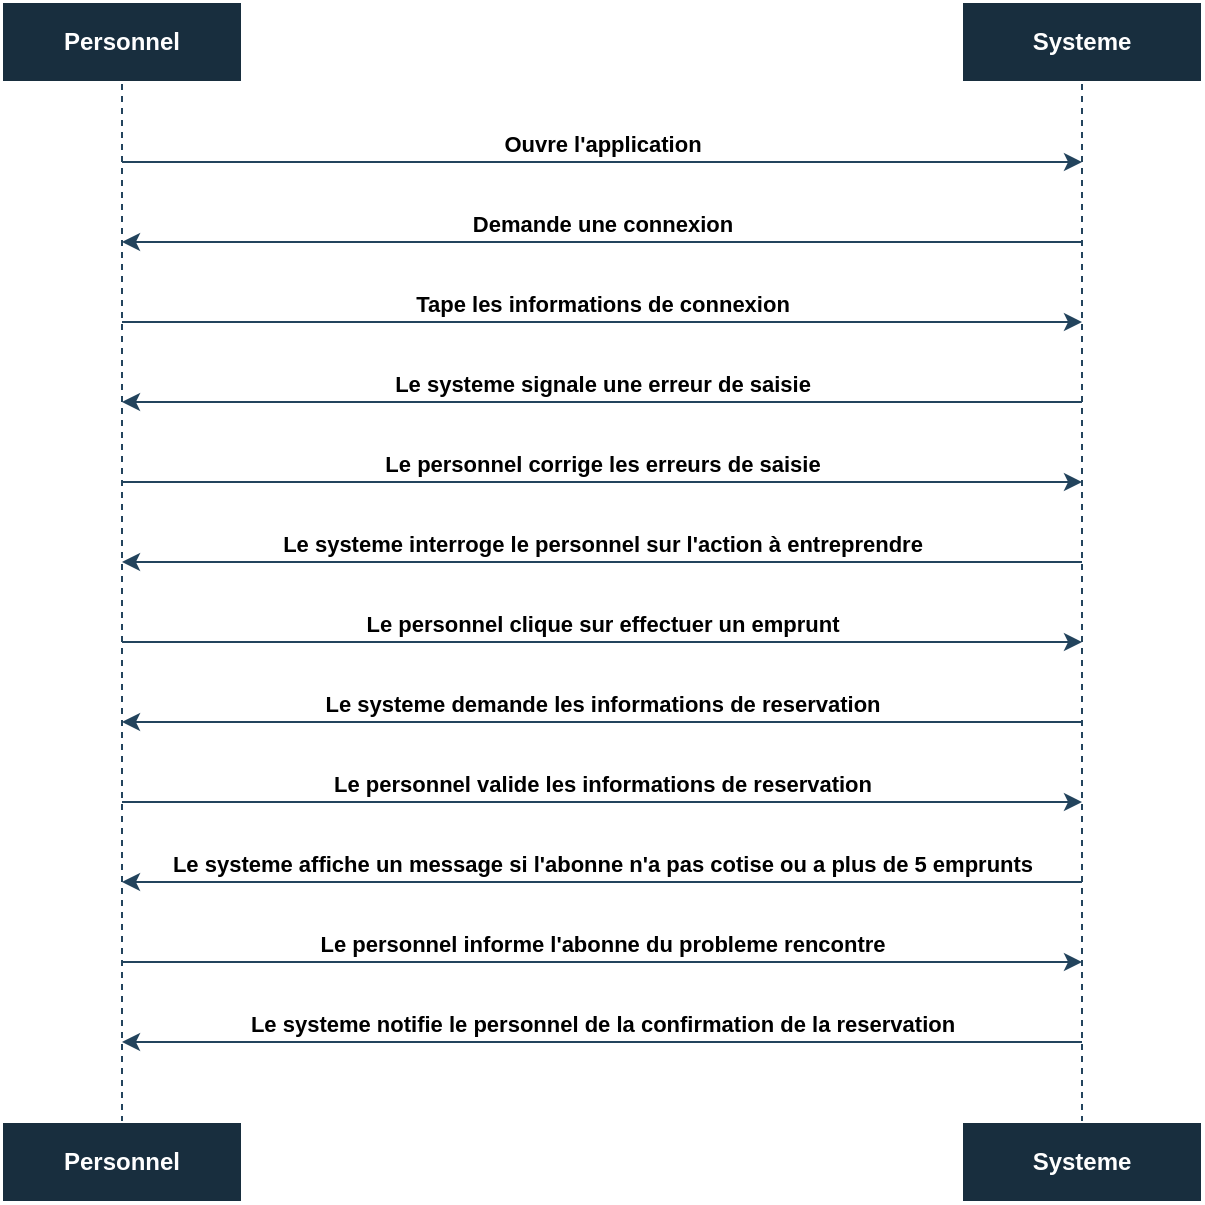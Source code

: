 <mxfile version="24.4.9" type="device">
  <diagram name="Page-1" id="BiHMvGf-YlTk_MyNeFy2">
    <mxGraphModel dx="1434" dy="725" grid="1" gridSize="10" guides="1" tooltips="1" connect="1" arrows="1" fold="1" page="1" pageScale="1" pageWidth="827" pageHeight="1169" math="0" shadow="0">
      <root>
        <mxCell id="0" />
        <mxCell id="1" parent="0" />
        <mxCell id="rec-dhnbpN8nFLodA-n3-2" value="&lt;span&gt;Personnel&lt;/span&gt;" style="rounded=0;whiteSpace=wrap;html=1;labelBackgroundColor=none;fillColor=#182E3E;strokeColor=#FFFFFF;fontColor=#FFFFFF;fontStyle=1" vertex="1" parent="1">
          <mxGeometry x="120" y="120" width="120" height="40" as="geometry" />
        </mxCell>
        <mxCell id="rec-dhnbpN8nFLodA-n3-4" value="" style="endArrow=none;dashed=1;html=1;rounded=0;entryX=0.5;entryY=1;entryDx=0;entryDy=0;exitX=0.5;exitY=0;exitDx=0;exitDy=0;labelBackgroundColor=none;strokeColor=#23445D;fontColor=default;fontStyle=1" edge="1" parent="1" source="rec-dhnbpN8nFLodA-n3-5" target="rec-dhnbpN8nFLodA-n3-2">
          <mxGeometry width="50" height="50" relative="1" as="geometry">
            <mxPoint x="180" y="540" as="sourcePoint" />
            <mxPoint x="210" y="270" as="targetPoint" />
          </mxGeometry>
        </mxCell>
        <mxCell id="rec-dhnbpN8nFLodA-n3-5" value="Personnel" style="rounded=0;whiteSpace=wrap;html=1;fontStyle=1;labelBackgroundColor=none;fillColor=#182E3E;strokeColor=#FFFFFF;fontColor=#FFFFFF;" vertex="1" parent="1">
          <mxGeometry x="120" y="680" width="120" height="40" as="geometry" />
        </mxCell>
        <mxCell id="rec-dhnbpN8nFLodA-n3-6" value="Systeme" style="rounded=0;whiteSpace=wrap;html=1;fontStyle=1;labelBackgroundColor=none;fillColor=#182E3E;strokeColor=#FFFFFF;fontColor=#FFFFFF;" vertex="1" parent="1">
          <mxGeometry x="600" y="120" width="120" height="40" as="geometry" />
        </mxCell>
        <mxCell id="rec-dhnbpN8nFLodA-n3-7" value="" style="endArrow=none;dashed=1;html=1;rounded=0;entryX=0.5;entryY=1;entryDx=0;entryDy=0;exitX=0.5;exitY=0;exitDx=0;exitDy=0;labelBackgroundColor=none;strokeColor=#23445D;fontColor=default;fontStyle=1" edge="1" parent="1" source="rec-dhnbpN8nFLodA-n3-8" target="rec-dhnbpN8nFLodA-n3-6">
          <mxGeometry width="50" height="50" relative="1" as="geometry">
            <mxPoint x="660" y="540" as="sourcePoint" />
            <mxPoint x="690" y="270" as="targetPoint" />
          </mxGeometry>
        </mxCell>
        <mxCell id="rec-dhnbpN8nFLodA-n3-8" value="&lt;span&gt;Systeme&lt;/span&gt;" style="rounded=0;whiteSpace=wrap;html=1;labelBackgroundColor=none;fillColor=#182E3E;strokeColor=#FFFFFF;fontColor=#FFFFFF;fontStyle=1" vertex="1" parent="1">
          <mxGeometry x="600" y="680" width="120" height="40" as="geometry" />
        </mxCell>
        <mxCell id="rec-dhnbpN8nFLodA-n3-10" value="Ouvre l&#39;application" style="endArrow=classic;html=1;rounded=0;labelBackgroundColor=none;strokeColor=#23445D;fontColor=default;fontStyle=1;labelPosition=center;verticalLabelPosition=top;align=center;verticalAlign=bottom;" edge="1" parent="1">
          <mxGeometry width="50" height="50" relative="1" as="geometry">
            <mxPoint x="180" y="200" as="sourcePoint" />
            <mxPoint x="660" y="200" as="targetPoint" />
          </mxGeometry>
        </mxCell>
        <mxCell id="rec-dhnbpN8nFLodA-n3-11" value="Le systeme affiche un message si l&#39;abonne n&#39;a pas cotise ou a plus de 5 emprunts" style="endArrow=classic;html=1;rounded=0;labelBackgroundColor=none;strokeColor=#23445D;fontColor=default;fontStyle=1;labelPosition=center;verticalLabelPosition=top;align=center;verticalAlign=bottom;" edge="1" parent="1">
          <mxGeometry width="50" height="50" relative="1" as="geometry">
            <mxPoint x="660" y="560" as="sourcePoint" />
            <mxPoint x="180" y="560" as="targetPoint" />
          </mxGeometry>
        </mxCell>
        <mxCell id="rec-dhnbpN8nFLodA-n3-12" value="Le systeme notifie le personnel de la confirmation de la reservation" style="endArrow=classic;html=1;rounded=0;labelBackgroundColor=none;strokeColor=#23445D;fontColor=default;fontStyle=1;labelPosition=center;verticalLabelPosition=top;align=center;verticalAlign=bottom;" edge="1" parent="1">
          <mxGeometry width="50" height="50" relative="1" as="geometry">
            <mxPoint x="660" y="640" as="sourcePoint" />
            <mxPoint x="180" y="640" as="targetPoint" />
          </mxGeometry>
        </mxCell>
        <mxCell id="rec-dhnbpN8nFLodA-n3-13" value="Le personnel informe l&#39;abonne du probleme rencontre" style="endArrow=classic;html=1;rounded=0;labelBackgroundColor=none;strokeColor=#23445D;fontColor=default;fontStyle=1;labelPosition=center;verticalLabelPosition=top;align=center;verticalAlign=bottom;" edge="1" parent="1">
          <mxGeometry width="50" height="50" relative="1" as="geometry">
            <mxPoint x="180" y="600" as="sourcePoint" />
            <mxPoint x="660" y="600" as="targetPoint" />
          </mxGeometry>
        </mxCell>
        <mxCell id="rec-dhnbpN8nFLodA-n3-14" value="Demande une connexion" style="endArrow=classic;html=1;rounded=0;curved=0;labelBackgroundColor=none;strokeColor=#23445D;fontColor=default;fontStyle=1;labelPosition=center;verticalLabelPosition=top;align=center;verticalAlign=bottom;" edge="1" parent="1">
          <mxGeometry width="50" height="50" relative="1" as="geometry">
            <mxPoint x="660" y="240" as="sourcePoint" />
            <mxPoint x="180" y="240" as="targetPoint" />
          </mxGeometry>
        </mxCell>
        <mxCell id="rec-dhnbpN8nFLodA-n3-15" value="Tape les informations de connexion" style="endArrow=classic;html=1;rounded=0;labelBackgroundColor=none;strokeColor=#23445D;fontColor=default;fontStyle=1;labelPosition=center;verticalLabelPosition=top;align=center;verticalAlign=bottom;" edge="1" parent="1">
          <mxGeometry width="50" height="50" relative="1" as="geometry">
            <mxPoint x="180" y="280" as="sourcePoint" />
            <mxPoint x="660" y="280" as="targetPoint" />
          </mxGeometry>
        </mxCell>
        <mxCell id="rec-dhnbpN8nFLodA-n3-16" value="Le systeme signale une erreur de saisie" style="endArrow=classic;html=1;rounded=0;labelBackgroundColor=none;strokeColor=#23445D;fontColor=default;fontStyle=1;labelPosition=center;verticalLabelPosition=top;align=center;verticalAlign=bottom;" edge="1" parent="1">
          <mxGeometry width="50" height="50" relative="1" as="geometry">
            <mxPoint x="660" y="320" as="sourcePoint" />
            <mxPoint x="180" y="320" as="targetPoint" />
          </mxGeometry>
        </mxCell>
        <mxCell id="rec-dhnbpN8nFLodA-n3-17" value="Le personnel corrige les erreurs de saisie" style="endArrow=classic;html=1;rounded=0;labelBackgroundColor=none;strokeColor=#23445D;fontColor=default;fontStyle=1;labelPosition=center;verticalLabelPosition=top;align=center;verticalAlign=bottom;" edge="1" parent="1">
          <mxGeometry width="50" height="50" relative="1" as="geometry">
            <mxPoint x="180" y="360" as="sourcePoint" />
            <mxPoint x="660" y="360" as="targetPoint" />
          </mxGeometry>
        </mxCell>
        <mxCell id="rec-dhnbpN8nFLodA-n3-18" value="Le systeme interroge le personnel sur l&#39;action à entreprendre" style="endArrow=classic;html=1;rounded=0;labelBackgroundColor=none;strokeColor=#23445D;fontColor=default;fontStyle=1;labelPosition=center;verticalLabelPosition=top;align=center;verticalAlign=bottom;" edge="1" parent="1">
          <mxGeometry width="50" height="50" relative="1" as="geometry">
            <mxPoint x="660" y="400" as="sourcePoint" />
            <mxPoint x="180" y="400" as="targetPoint" />
          </mxGeometry>
        </mxCell>
        <mxCell id="rec-dhnbpN8nFLodA-n3-19" value="Le personnel clique sur effectuer un emprunt" style="endArrow=classic;html=1;rounded=0;labelBackgroundColor=none;strokeColor=#23445D;fontColor=default;fontStyle=1;labelPosition=center;verticalLabelPosition=top;align=center;verticalAlign=bottom;" edge="1" parent="1">
          <mxGeometry width="50" height="50" relative="1" as="geometry">
            <mxPoint x="180" y="440" as="sourcePoint" />
            <mxPoint x="660" y="440" as="targetPoint" />
          </mxGeometry>
        </mxCell>
        <mxCell id="rec-dhnbpN8nFLodA-n3-20" value="Le systeme demande les informations de reservation" style="endArrow=classic;html=1;rounded=0;labelBackgroundColor=none;strokeColor=#23445D;fontColor=default;fontStyle=1;labelPosition=center;verticalLabelPosition=top;align=center;verticalAlign=bottom;" edge="1" parent="1">
          <mxGeometry width="50" height="50" relative="1" as="geometry">
            <mxPoint x="660" y="480" as="sourcePoint" />
            <mxPoint x="180" y="480" as="targetPoint" />
          </mxGeometry>
        </mxCell>
        <mxCell id="rec-dhnbpN8nFLodA-n3-21" value="Le personnel valide les informations de reservation" style="endArrow=classic;html=1;rounded=0;labelBackgroundColor=none;strokeColor=#23445D;fontColor=default;fontStyle=1;labelPosition=center;verticalLabelPosition=top;align=center;verticalAlign=bottom;" edge="1" parent="1">
          <mxGeometry width="50" height="50" relative="1" as="geometry">
            <mxPoint x="180" y="520" as="sourcePoint" />
            <mxPoint x="660" y="520" as="targetPoint" />
          </mxGeometry>
        </mxCell>
      </root>
    </mxGraphModel>
  </diagram>
</mxfile>
